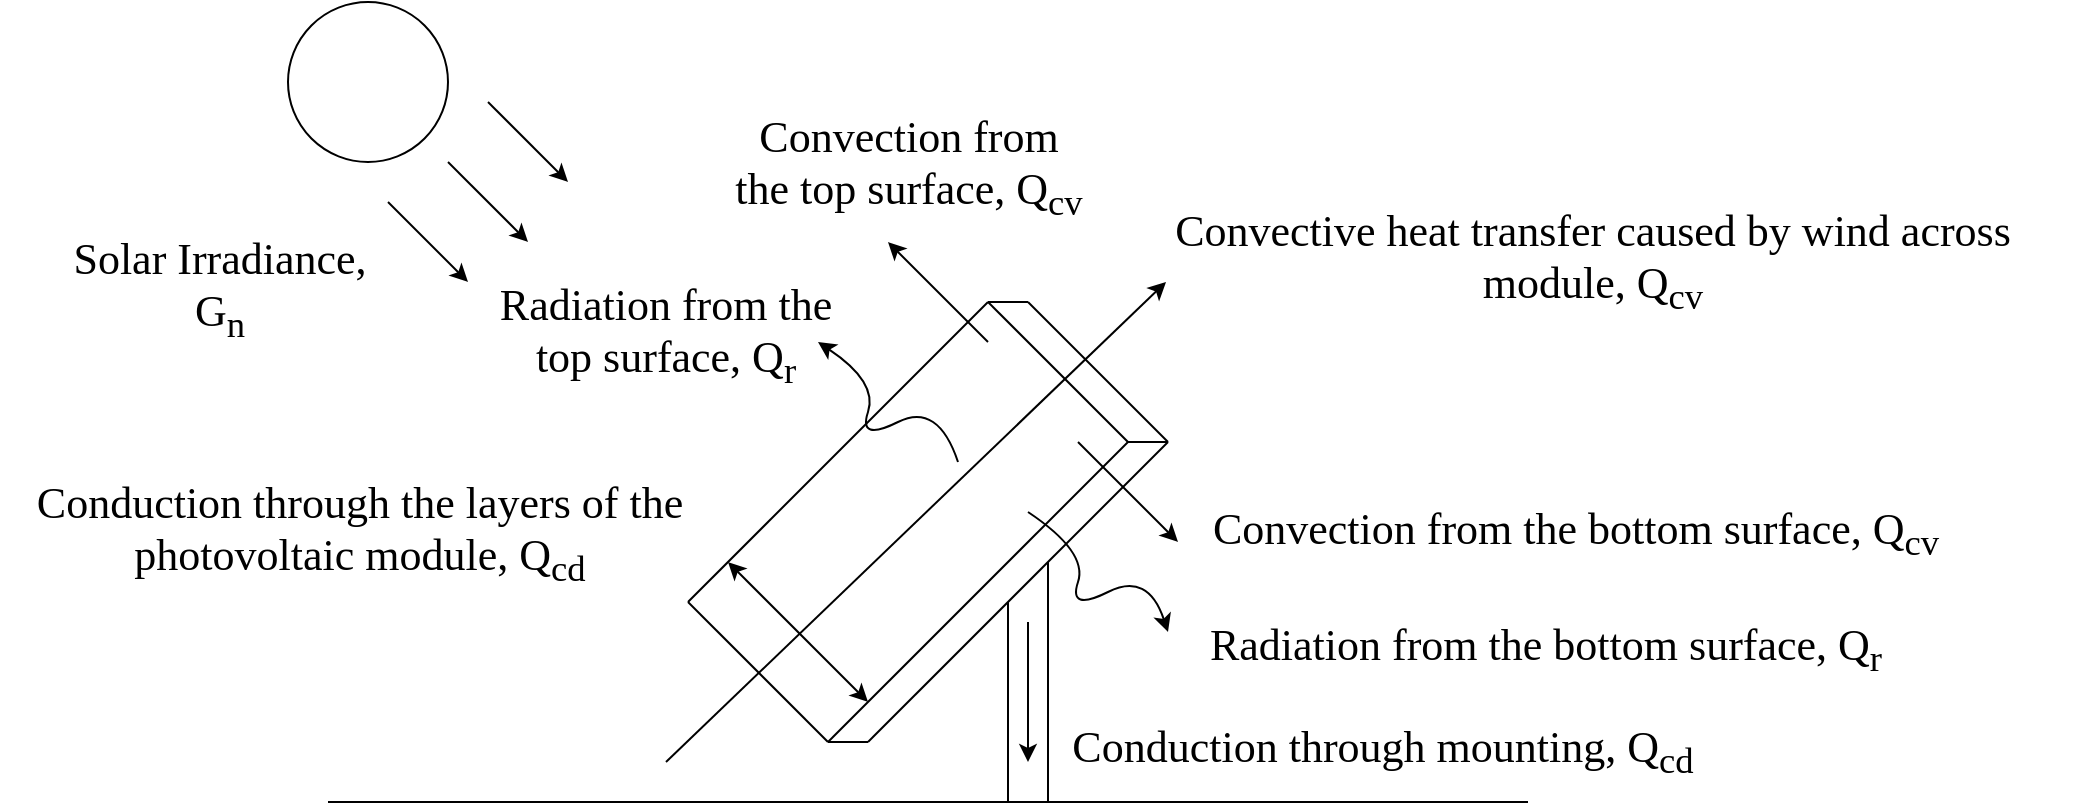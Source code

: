 <mxfile version="28.1.2">
  <diagram name="Page-1" id="J3_lB2kys0Fen_EBxoNJ">
    <mxGraphModel dx="1826" dy="743" grid="0" gridSize="10" guides="1" tooltips="1" connect="1" arrows="1" fold="1" page="0" pageScale="1" pageWidth="827" pageHeight="1169" math="0" shadow="0">
      <root>
        <mxCell id="0" />
        <mxCell id="1" parent="0" />
        <mxCell id="wk0jihwX9DsLzh1ED5H1-52" value="" style="endArrow=classic;html=1;rounded=0;" parent="1" edge="1">
          <mxGeometry width="50" height="50" relative="1" as="geometry">
            <mxPoint x="495" y="520" as="sourcePoint" />
            <mxPoint x="545" y="570" as="targetPoint" />
          </mxGeometry>
        </mxCell>
        <mxCell id="wk0jihwX9DsLzh1ED5H1-1" value="" style="ellipse;whiteSpace=wrap;html=1;aspect=fixed;" parent="1" vertex="1">
          <mxGeometry x="100" y="300" width="80" height="80" as="geometry" />
        </mxCell>
        <mxCell id="wk0jihwX9DsLzh1ED5H1-5" value="&lt;font face=&quot;Times New Roman&quot; style=&quot;font-size: 22px;&quot;&gt;Solar Irradiance, G&lt;sub style=&quot;&quot;&gt;n&lt;/sub&gt;&lt;/font&gt;" style="text;html=1;align=center;verticalAlign=middle;whiteSpace=wrap;rounded=0;" parent="1" vertex="1">
          <mxGeometry x="-18" y="429" width="168" height="30" as="geometry" />
        </mxCell>
        <mxCell id="wk0jihwX9DsLzh1ED5H1-6" value="" style="endArrow=none;html=1;rounded=0;" parent="1" edge="1">
          <mxGeometry width="50" height="50" relative="1" as="geometry">
            <mxPoint x="120" y="700" as="sourcePoint" />
            <mxPoint x="720" y="700" as="targetPoint" />
          </mxGeometry>
        </mxCell>
        <mxCell id="wk0jihwX9DsLzh1ED5H1-24" value="" style="endArrow=none;html=1;rounded=0;" parent="1" edge="1">
          <mxGeometry width="50" height="50" relative="1" as="geometry">
            <mxPoint x="300" y="600" as="sourcePoint" />
            <mxPoint x="450" y="450" as="targetPoint" />
          </mxGeometry>
        </mxCell>
        <mxCell id="wk0jihwX9DsLzh1ED5H1-33" value="" style="endArrow=classic;html=1;rounded=0;" parent="1" edge="1">
          <mxGeometry width="50" height="50" relative="1" as="geometry">
            <mxPoint x="180" y="380" as="sourcePoint" />
            <mxPoint x="220" y="420" as="targetPoint" />
          </mxGeometry>
        </mxCell>
        <mxCell id="wk0jihwX9DsLzh1ED5H1-34" value="" style="endArrow=classic;html=1;rounded=0;" parent="1" edge="1">
          <mxGeometry width="50" height="50" relative="1" as="geometry">
            <mxPoint x="200" y="350" as="sourcePoint" />
            <mxPoint x="240" y="390" as="targetPoint" />
          </mxGeometry>
        </mxCell>
        <mxCell id="wk0jihwX9DsLzh1ED5H1-35" value="" style="endArrow=classic;html=1;rounded=0;" parent="1" edge="1">
          <mxGeometry width="50" height="50" relative="1" as="geometry">
            <mxPoint x="150" y="400" as="sourcePoint" />
            <mxPoint x="190" y="440" as="targetPoint" />
          </mxGeometry>
        </mxCell>
        <mxCell id="wk0jihwX9DsLzh1ED5H1-36" value="" style="endArrow=none;html=1;rounded=0;" parent="1" edge="1">
          <mxGeometry width="50" height="50" relative="1" as="geometry">
            <mxPoint x="370" y="670" as="sourcePoint" />
            <mxPoint x="520" y="520" as="targetPoint" />
          </mxGeometry>
        </mxCell>
        <mxCell id="wk0jihwX9DsLzh1ED5H1-37" value="" style="endArrow=none;html=1;rounded=0;" parent="1" edge="1">
          <mxGeometry width="50" height="50" relative="1" as="geometry">
            <mxPoint x="450" y="450" as="sourcePoint" />
            <mxPoint x="520" y="520" as="targetPoint" />
          </mxGeometry>
        </mxCell>
        <mxCell id="wk0jihwX9DsLzh1ED5H1-38" value="" style="endArrow=none;html=1;rounded=0;" parent="1" edge="1">
          <mxGeometry width="50" height="50" relative="1" as="geometry">
            <mxPoint x="300" y="600" as="sourcePoint" />
            <mxPoint x="370" y="670" as="targetPoint" />
          </mxGeometry>
        </mxCell>
        <mxCell id="wk0jihwX9DsLzh1ED5H1-39" value="" style="endArrow=none;html=1;rounded=0;" parent="1" edge="1">
          <mxGeometry width="50" height="50" relative="1" as="geometry">
            <mxPoint x="470" y="450" as="sourcePoint" />
            <mxPoint x="540" y="520" as="targetPoint" />
          </mxGeometry>
        </mxCell>
        <mxCell id="wk0jihwX9DsLzh1ED5H1-40" value="" style="endArrow=none;html=1;rounded=0;" parent="1" edge="1">
          <mxGeometry width="50" height="50" relative="1" as="geometry">
            <mxPoint x="390" y="670" as="sourcePoint" />
            <mxPoint x="540" y="520" as="targetPoint" />
          </mxGeometry>
        </mxCell>
        <mxCell id="wk0jihwX9DsLzh1ED5H1-41" value="" style="endArrow=none;html=1;rounded=0;" parent="1" edge="1">
          <mxGeometry width="50" height="50" relative="1" as="geometry">
            <mxPoint x="450" y="450" as="sourcePoint" />
            <mxPoint x="470" y="450" as="targetPoint" />
          </mxGeometry>
        </mxCell>
        <mxCell id="wk0jihwX9DsLzh1ED5H1-42" value="" style="endArrow=none;html=1;rounded=0;" parent="1" edge="1">
          <mxGeometry width="50" height="50" relative="1" as="geometry">
            <mxPoint x="520" y="520" as="sourcePoint" />
            <mxPoint x="540" y="520" as="targetPoint" />
          </mxGeometry>
        </mxCell>
        <mxCell id="wk0jihwX9DsLzh1ED5H1-44" value="" style="endArrow=none;html=1;rounded=0;" parent="1" edge="1">
          <mxGeometry width="50" height="50" relative="1" as="geometry">
            <mxPoint x="370" y="670" as="sourcePoint" />
            <mxPoint x="390" y="670" as="targetPoint" />
          </mxGeometry>
        </mxCell>
        <mxCell id="wk0jihwX9DsLzh1ED5H1-45" value="" style="endArrow=none;html=1;rounded=0;" parent="1" edge="1">
          <mxGeometry width="50" height="50" relative="1" as="geometry">
            <mxPoint x="480" y="700" as="sourcePoint" />
            <mxPoint x="480" y="580" as="targetPoint" />
          </mxGeometry>
        </mxCell>
        <mxCell id="wk0jihwX9DsLzh1ED5H1-46" value="" style="endArrow=none;html=1;rounded=0;" parent="1" edge="1">
          <mxGeometry width="50" height="50" relative="1" as="geometry">
            <mxPoint x="460" y="700" as="sourcePoint" />
            <mxPoint x="460" y="600" as="targetPoint" />
          </mxGeometry>
        </mxCell>
        <mxCell id="wk0jihwX9DsLzh1ED5H1-47" value="" style="endArrow=classic;startArrow=classic;html=1;rounded=0;fillColor=#f8cecc;strokeColor=#000000;" parent="1" edge="1">
          <mxGeometry width="50" height="50" relative="1" as="geometry">
            <mxPoint x="320" y="580" as="sourcePoint" />
            <mxPoint x="390" y="650" as="targetPoint" />
          </mxGeometry>
        </mxCell>
        <mxCell id="wk0jihwX9DsLzh1ED5H1-48" value="" style="endArrow=classic;html=1;rounded=0;fillColor=#f8cecc;strokeColor=#000000;" parent="1" edge="1">
          <mxGeometry width="50" height="50" relative="1" as="geometry">
            <mxPoint x="470" y="610" as="sourcePoint" />
            <mxPoint x="470" y="680" as="targetPoint" />
          </mxGeometry>
        </mxCell>
        <mxCell id="wk0jihwX9DsLzh1ED5H1-49" value="&lt;font face=&quot;Times New Roman&quot; style=&quot;color: rgb(0, 0, 0); font-size: 22px;&quot;&gt;Conduction through mounting, Q&lt;sub style=&quot;&quot;&gt;cd&lt;/sub&gt;&lt;/font&gt;" style="text;html=1;align=center;verticalAlign=middle;whiteSpace=wrap;rounded=0;" parent="1" vertex="1">
          <mxGeometry x="473" y="660" width="349" height="30" as="geometry" />
        </mxCell>
        <mxCell id="wk0jihwX9DsLzh1ED5H1-50" value="&lt;font face=&quot;Times New Roman&quot; style=&quot;color: rgb(0, 0, 0); font-size: 22px;&quot;&gt;Conduction through the layers of the photovoltaic module, Q&lt;sub style=&quot;&quot;&gt;cd&lt;/sub&gt;&lt;/font&gt;" style="text;html=1;align=center;verticalAlign=middle;whiteSpace=wrap;rounded=0;" parent="1" vertex="1">
          <mxGeometry x="-44" y="551" width="360" height="30" as="geometry" />
        </mxCell>
        <mxCell id="wk0jihwX9DsLzh1ED5H1-51" value="" style="endArrow=classic;html=1;rounded=0;" parent="1" edge="1">
          <mxGeometry width="50" height="50" relative="1" as="geometry">
            <mxPoint x="450" y="470" as="sourcePoint" />
            <mxPoint x="400" y="420" as="targetPoint" />
          </mxGeometry>
        </mxCell>
        <mxCell id="wk0jihwX9DsLzh1ED5H1-53" value="&lt;font face=&quot;Times New Roman&quot; style=&quot;font-size: 22px;&quot;&gt;Convection from the bottom surface, Q&lt;sub style=&quot;&quot;&gt;cv&lt;/sub&gt;&lt;/font&gt;" style="text;html=1;align=center;verticalAlign=middle;whiteSpace=wrap;rounded=0;" parent="1" vertex="1">
          <mxGeometry x="554" y="551" width="380" height="30" as="geometry" />
        </mxCell>
        <mxCell id="wk0jihwX9DsLzh1ED5H1-54" value="&lt;font face=&quot;Times New Roman&quot; style=&quot;font-size: 22px;&quot;&gt;Convection from the top surface, Q&lt;sub style=&quot;&quot;&gt;cv&lt;/sub&gt;&lt;/font&gt;" style="text;html=1;align=center;verticalAlign=middle;whiteSpace=wrap;rounded=0;" parent="1" vertex="1">
          <mxGeometry x="321" y="368" width="179" height="30" as="geometry" />
        </mxCell>
        <mxCell id="wk0jihwX9DsLzh1ED5H1-56" value="" style="endArrow=classic;html=1;rounded=0;" parent="1" edge="1">
          <mxGeometry width="50" height="50" relative="1" as="geometry">
            <mxPoint x="289" y="680" as="sourcePoint" />
            <mxPoint x="539" y="440" as="targetPoint" />
          </mxGeometry>
        </mxCell>
        <mxCell id="wk0jihwX9DsLzh1ED5H1-57" value="&lt;font face=&quot;Times New Roman&quot; style=&quot;font-size: 22px;&quot;&gt;Convective heat transfer caused by wind across module, Q&lt;sub style=&quot;&quot;&gt;cv&lt;/sub&gt;&lt;/font&gt;" style="text;html=1;align=center;verticalAlign=middle;whiteSpace=wrap;rounded=0;" parent="1" vertex="1">
          <mxGeometry x="509" y="415" width="487" height="30" as="geometry" />
        </mxCell>
        <mxCell id="wk0jihwX9DsLzh1ED5H1-59" value="" style="curved=1;endArrow=classic;html=1;rounded=0;" parent="1" edge="1">
          <mxGeometry width="50" height="50" relative="1" as="geometry">
            <mxPoint x="470" y="555" as="sourcePoint" />
            <mxPoint x="540" y="615" as="targetPoint" />
            <Array as="points">
              <mxPoint x="500" y="575" />
              <mxPoint x="490" y="605" />
              <mxPoint x="530" y="585" />
            </Array>
          </mxGeometry>
        </mxCell>
        <mxCell id="wk0jihwX9DsLzh1ED5H1-60" value="" style="curved=1;endArrow=classic;html=1;rounded=0;" parent="1" edge="1">
          <mxGeometry width="50" height="50" relative="1" as="geometry">
            <mxPoint x="435" y="530" as="sourcePoint" />
            <mxPoint x="365" y="470" as="targetPoint" />
            <Array as="points">
              <mxPoint x="425" y="500" />
              <mxPoint x="385" y="520" />
              <mxPoint x="395" y="490" />
            </Array>
          </mxGeometry>
        </mxCell>
        <mxCell id="wk0jihwX9DsLzh1ED5H1-61" value="&lt;font face=&quot;Times New Roman&quot; style=&quot;font-size: 22px;&quot;&gt;Radiation from the bottom surface, Q&lt;sub style=&quot;&quot;&gt;r&lt;/sub&gt;&lt;/font&gt;" style="text;html=1;align=center;verticalAlign=middle;whiteSpace=wrap;rounded=0;" parent="1" vertex="1">
          <mxGeometry x="552" y="609" width="354" height="30" as="geometry" />
        </mxCell>
        <mxCell id="wk0jihwX9DsLzh1ED5H1-63" value="&lt;font face=&quot;Times New Roman&quot; style=&quot;font-size: 22px;&quot;&gt;Radiation from the top surface, Q&lt;sub style=&quot;&quot;&gt;r&lt;/sub&gt;&lt;/font&gt;" style="text;html=1;align=center;verticalAlign=middle;whiteSpace=wrap;rounded=0;" parent="1" vertex="1">
          <mxGeometry x="202" y="452" width="174" height="30" as="geometry" />
        </mxCell>
      </root>
    </mxGraphModel>
  </diagram>
</mxfile>
